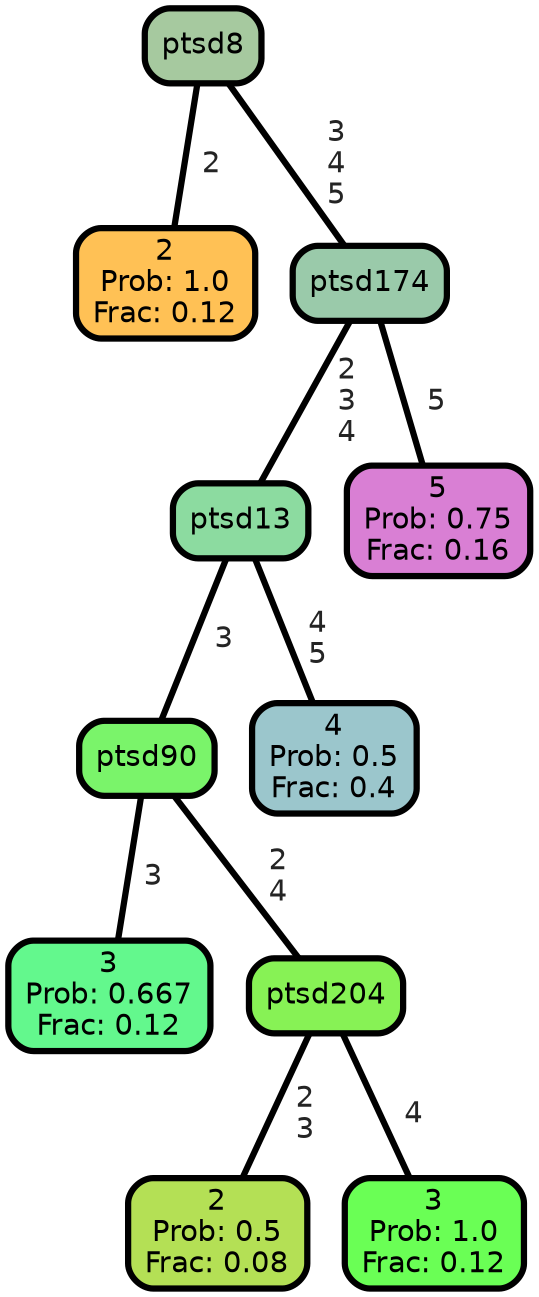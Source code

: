 graph Tree {
node [shape=box, style="filled, rounded",color="black",penwidth="3",fontcolor="black",                 fontname=helvetica] ;
graph [ranksep="0 equally", splines=straight,                 bgcolor=transparent, dpi=200] ;
edge [fontname=helvetica, fontweight=bold,fontcolor=grey14,color=black] ;
0 [label="2
Prob: 1.0
Frac: 0.12", fillcolor="#ffc155"] ;
1 [label="ptsd8", fillcolor="#a6c99f"] ;
2 [label="3
Prob: 0.667
Frac: 0.12", fillcolor="#63f88d"] ;
3 [label="ptsd90", fillcolor="#7af46a"] ;
4 [label="2
Prob: 0.5
Frac: 0.08", fillcolor="#b4e055"] ;
5 [label="ptsd204", fillcolor="#87f255"] ;
6 [label="3
Prob: 1.0
Frac: 0.12", fillcolor="#6aff55"] ;
7 [label="ptsd13", fillcolor="#8cdba0"] ;
8 [label="4
Prob: 0.5
Frac: 0.4", fillcolor="#9bc6cc"] ;
9 [label="ptsd174", fillcolor="#9acaaa"] ;
10 [label="5
Prob: 0.75
Frac: 0.16", fillcolor="#d97fd4"] ;
1 -- 0 [label=" 2",penwidth=3] ;
1 -- 9 [label=" 3\n 4\n 5",penwidth=3] ;
3 -- 2 [label=" 3",penwidth=3] ;
3 -- 5 [label=" 2\n 4",penwidth=3] ;
5 -- 4 [label=" 2\n 3",penwidth=3] ;
5 -- 6 [label=" 4",penwidth=3] ;
7 -- 3 [label=" 3",penwidth=3] ;
7 -- 8 [label=" 4\n 5",penwidth=3] ;
9 -- 7 [label=" 2\n 3\n 4",penwidth=3] ;
9 -- 10 [label=" 5",penwidth=3] ;
{rank = same;}}